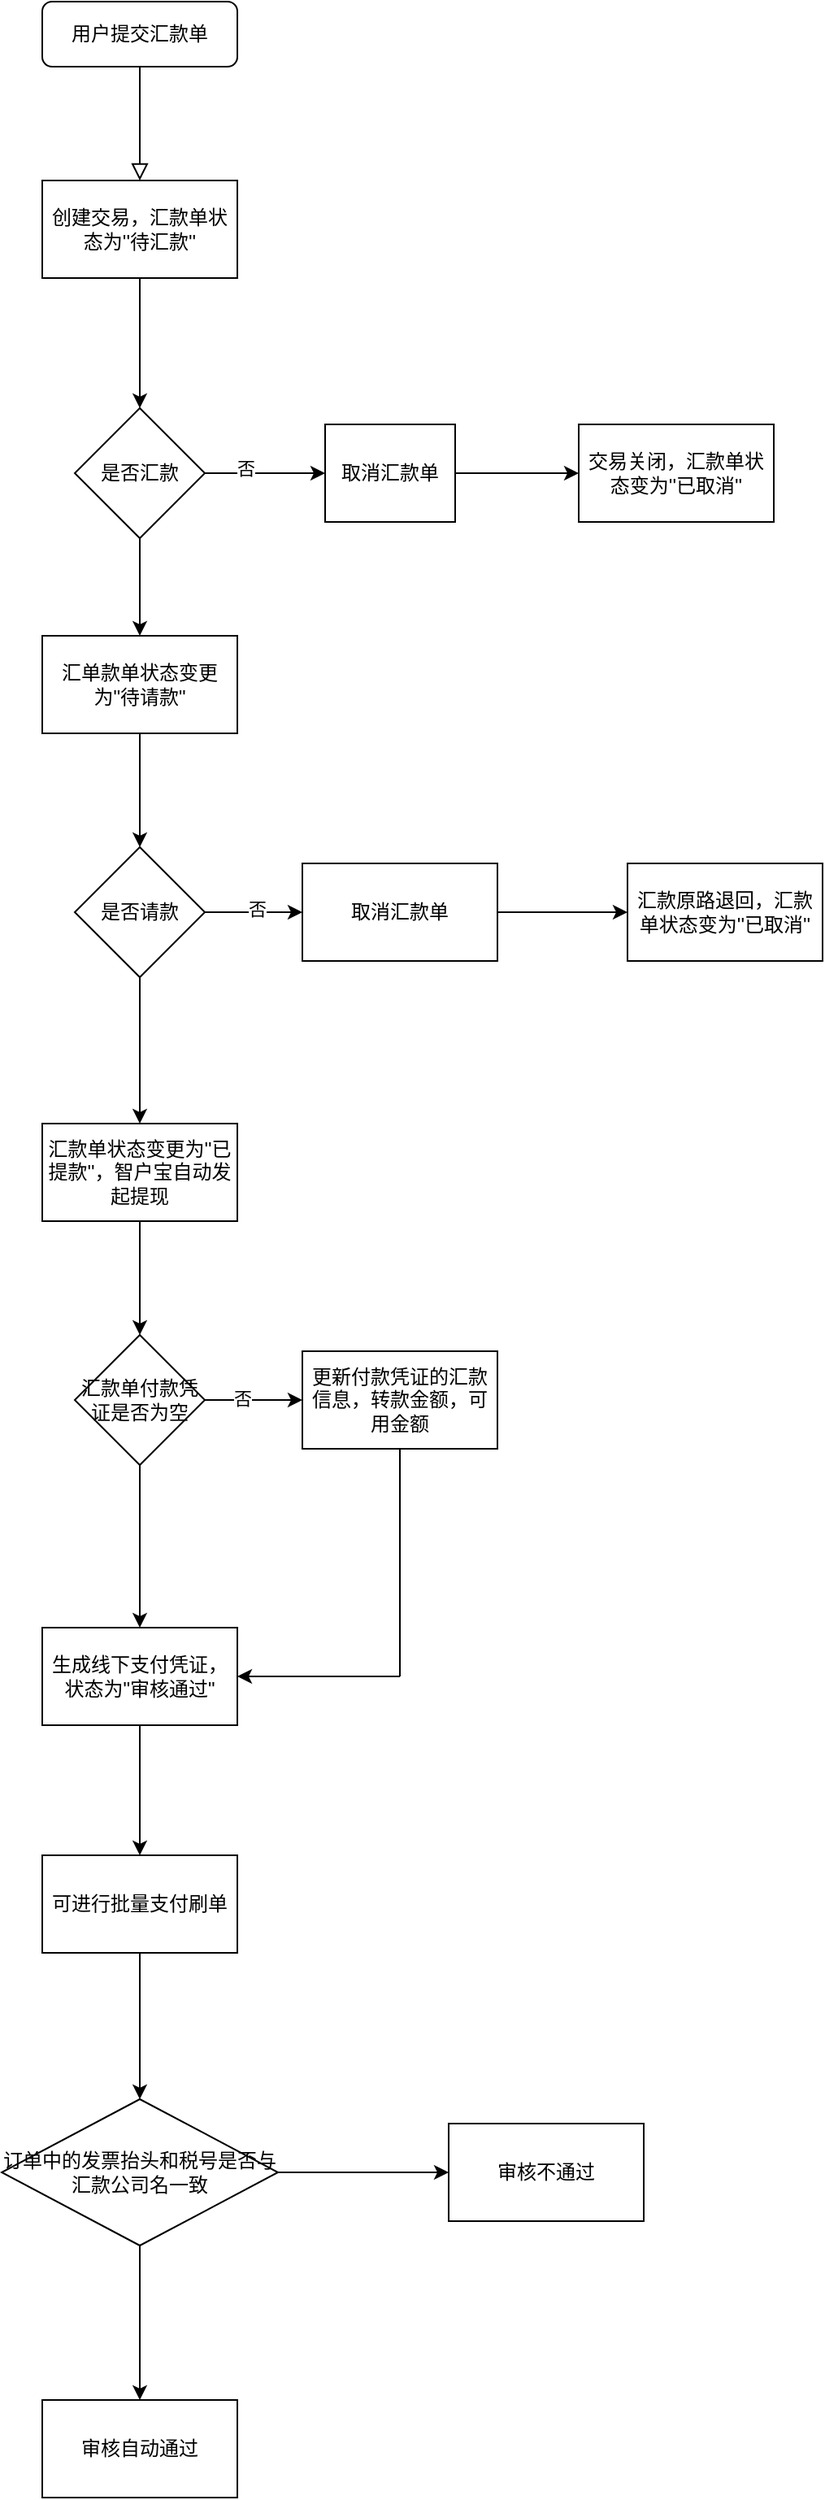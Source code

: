 <mxfile version="20.6.0" type="github">
  <diagram id="C5RBs43oDa-KdzZeNtuy" name="Page-1">
    <mxGraphModel dx="815" dy="542" grid="1" gridSize="10" guides="1" tooltips="1" connect="1" arrows="1" fold="1" page="1" pageScale="1" pageWidth="827" pageHeight="1169" math="0" shadow="0">
      <root>
        <mxCell id="WIyWlLk6GJQsqaUBKTNV-0" />
        <mxCell id="WIyWlLk6GJQsqaUBKTNV-1" parent="WIyWlLk6GJQsqaUBKTNV-0" />
        <mxCell id="WIyWlLk6GJQsqaUBKTNV-2" value="" style="rounded=0;html=1;jettySize=auto;orthogonalLoop=1;fontSize=11;endArrow=block;endFill=0;endSize=8;strokeWidth=1;shadow=0;labelBackgroundColor=none;edgeStyle=orthogonalEdgeStyle;" parent="WIyWlLk6GJQsqaUBKTNV-1" source="WIyWlLk6GJQsqaUBKTNV-3" edge="1">
          <mxGeometry relative="1" as="geometry">
            <mxPoint x="220" y="170" as="targetPoint" />
          </mxGeometry>
        </mxCell>
        <mxCell id="WIyWlLk6GJQsqaUBKTNV-3" value="用户提交汇款单" style="rounded=1;whiteSpace=wrap;html=1;fontSize=12;glass=0;strokeWidth=1;shadow=0;" parent="WIyWlLk6GJQsqaUBKTNV-1" vertex="1">
          <mxGeometry x="160" y="60" width="120" height="40" as="geometry" />
        </mxCell>
        <mxCell id="jxHOd6wvDyINd-V9LC7c-0" value="创建交易，汇款单状态为&#39;&#39;待汇款&#39;&#39;" style="rounded=0;whiteSpace=wrap;html=1;" parent="WIyWlLk6GJQsqaUBKTNV-1" vertex="1">
          <mxGeometry x="160" y="170" width="120" height="60" as="geometry" />
        </mxCell>
        <mxCell id="jxHOd6wvDyINd-V9LC7c-4" value="" style="edgeStyle=orthogonalEdgeStyle;rounded=0;orthogonalLoop=1;jettySize=auto;html=1;exitX=0.5;exitY=1;exitDx=0;exitDy=0;" parent="WIyWlLk6GJQsqaUBKTNV-1" source="jxHOd6wvDyINd-V9LC7c-6" target="jxHOd6wvDyINd-V9LC7c-3" edge="1">
          <mxGeometry relative="1" as="geometry">
            <mxPoint x="220" y="555" as="sourcePoint" />
          </mxGeometry>
        </mxCell>
        <mxCell id="jxHOd6wvDyINd-V9LC7c-16" value="" style="edgeStyle=orthogonalEdgeStyle;rounded=0;orthogonalLoop=1;jettySize=auto;html=1;" parent="WIyWlLk6GJQsqaUBKTNV-1" source="jxHOd6wvDyINd-V9LC7c-3" target="jxHOd6wvDyINd-V9LC7c-15" edge="1">
          <mxGeometry relative="1" as="geometry" />
        </mxCell>
        <mxCell id="jxHOd6wvDyINd-V9LC7c-3" value="汇单款单状态变更为&quot;待请款&quot;" style="whiteSpace=wrap;html=1;rounded=0;" parent="WIyWlLk6GJQsqaUBKTNV-1" vertex="1">
          <mxGeometry x="160" y="450" width="120" height="60" as="geometry" />
        </mxCell>
        <mxCell id="jxHOd6wvDyINd-V9LC7c-9" value="" style="edgeStyle=orthogonalEdgeStyle;rounded=0;orthogonalLoop=1;jettySize=auto;html=1;" parent="WIyWlLk6GJQsqaUBKTNV-1" source="jxHOd6wvDyINd-V9LC7c-6" target="jxHOd6wvDyINd-V9LC7c-8" edge="1">
          <mxGeometry relative="1" as="geometry" />
        </mxCell>
        <mxCell id="jxHOd6wvDyINd-V9LC7c-10" value="否" style="edgeLabel;html=1;align=center;verticalAlign=middle;resizable=0;points=[];" parent="jxHOd6wvDyINd-V9LC7c-9" vertex="1" connectable="0">
          <mxGeometry x="-0.342" y="3" relative="1" as="geometry">
            <mxPoint as="offset" />
          </mxGeometry>
        </mxCell>
        <mxCell id="jxHOd6wvDyINd-V9LC7c-6" value="是否汇款" style="rhombus;whiteSpace=wrap;html=1;rounded=0;" parent="WIyWlLk6GJQsqaUBKTNV-1" vertex="1">
          <mxGeometry x="180" y="310" width="80" height="80" as="geometry" />
        </mxCell>
        <mxCell id="jxHOd6wvDyINd-V9LC7c-7" value="" style="endArrow=classic;html=1;rounded=0;exitX=0.5;exitY=1;exitDx=0;exitDy=0;entryX=0.5;entryY=0;entryDx=0;entryDy=0;" parent="WIyWlLk6GJQsqaUBKTNV-1" source="jxHOd6wvDyINd-V9LC7c-0" target="jxHOd6wvDyINd-V9LC7c-6" edge="1">
          <mxGeometry width="50" height="50" relative="1" as="geometry">
            <mxPoint x="390" y="370" as="sourcePoint" />
            <mxPoint x="440" y="320" as="targetPoint" />
          </mxGeometry>
        </mxCell>
        <mxCell id="jxHOd6wvDyINd-V9LC7c-12" value="" style="edgeStyle=orthogonalEdgeStyle;rounded=0;orthogonalLoop=1;jettySize=auto;html=1;" parent="WIyWlLk6GJQsqaUBKTNV-1" source="jxHOd6wvDyINd-V9LC7c-8" target="jxHOd6wvDyINd-V9LC7c-11" edge="1">
          <mxGeometry relative="1" as="geometry" />
        </mxCell>
        <mxCell id="jxHOd6wvDyINd-V9LC7c-8" value="取消汇款单" style="whiteSpace=wrap;html=1;rounded=0;" parent="WIyWlLk6GJQsqaUBKTNV-1" vertex="1">
          <mxGeometry x="334" y="320" width="80" height="60" as="geometry" />
        </mxCell>
        <mxCell id="jxHOd6wvDyINd-V9LC7c-11" value="交易关闭，汇款单状态变为&#39;&#39;已取消&#39;&#39;" style="whiteSpace=wrap;html=1;rounded=0;" parent="WIyWlLk6GJQsqaUBKTNV-1" vertex="1">
          <mxGeometry x="490" y="320" width="120" height="60" as="geometry" />
        </mxCell>
        <mxCell id="jxHOd6wvDyINd-V9LC7c-18" value="" style="edgeStyle=orthogonalEdgeStyle;rounded=0;orthogonalLoop=1;jettySize=auto;html=1;" parent="WIyWlLk6GJQsqaUBKTNV-1" source="jxHOd6wvDyINd-V9LC7c-15" target="jxHOd6wvDyINd-V9LC7c-17" edge="1">
          <mxGeometry relative="1" as="geometry" />
        </mxCell>
        <mxCell id="jxHOd6wvDyINd-V9LC7c-21" value="否" style="edgeLabel;html=1;align=center;verticalAlign=middle;resizable=0;points=[];" parent="jxHOd6wvDyINd-V9LC7c-18" vertex="1" connectable="0">
          <mxGeometry x="0.058" y="2" relative="1" as="geometry">
            <mxPoint as="offset" />
          </mxGeometry>
        </mxCell>
        <mxCell id="jxHOd6wvDyINd-V9LC7c-25" value="" style="edgeStyle=orthogonalEdgeStyle;rounded=0;orthogonalLoop=1;jettySize=auto;html=1;" parent="WIyWlLk6GJQsqaUBKTNV-1" source="jxHOd6wvDyINd-V9LC7c-15" target="jxHOd6wvDyINd-V9LC7c-24" edge="1">
          <mxGeometry relative="1" as="geometry" />
        </mxCell>
        <mxCell id="jxHOd6wvDyINd-V9LC7c-15" value="是否请款" style="rhombus;whiteSpace=wrap;html=1;rounded=0;" parent="WIyWlLk6GJQsqaUBKTNV-1" vertex="1">
          <mxGeometry x="180" y="580" width="80" height="80" as="geometry" />
        </mxCell>
        <mxCell id="jxHOd6wvDyINd-V9LC7c-23" value="" style="edgeStyle=orthogonalEdgeStyle;rounded=0;orthogonalLoop=1;jettySize=auto;html=1;" parent="WIyWlLk6GJQsqaUBKTNV-1" source="jxHOd6wvDyINd-V9LC7c-17" target="jxHOd6wvDyINd-V9LC7c-22" edge="1">
          <mxGeometry relative="1" as="geometry" />
        </mxCell>
        <mxCell id="jxHOd6wvDyINd-V9LC7c-17" value="取消汇款单" style="whiteSpace=wrap;html=1;rounded=0;" parent="WIyWlLk6GJQsqaUBKTNV-1" vertex="1">
          <mxGeometry x="320" y="590" width="120" height="60" as="geometry" />
        </mxCell>
        <mxCell id="jxHOd6wvDyINd-V9LC7c-22" value="汇款原路退回，汇款单状态变为&#39;&#39;已取消&#39;&#39;" style="whiteSpace=wrap;html=1;rounded=0;" parent="WIyWlLk6GJQsqaUBKTNV-1" vertex="1">
          <mxGeometry x="520" y="590" width="120" height="60" as="geometry" />
        </mxCell>
        <mxCell id="rYNuNte5FlujtF33tFsd-9" value="" style="edgeStyle=orthogonalEdgeStyle;rounded=0;orthogonalLoop=1;jettySize=auto;html=1;" edge="1" parent="WIyWlLk6GJQsqaUBKTNV-1" source="jxHOd6wvDyINd-V9LC7c-24" target="rYNuNte5FlujtF33tFsd-8">
          <mxGeometry relative="1" as="geometry" />
        </mxCell>
        <mxCell id="jxHOd6wvDyINd-V9LC7c-24" value="汇款单状态变更为&#39;&#39;已提款&#39;&#39;，智户宝自动发起提现" style="whiteSpace=wrap;html=1;rounded=0;" parent="WIyWlLk6GJQsqaUBKTNV-1" vertex="1">
          <mxGeometry x="160" y="750" width="120" height="60" as="geometry" />
        </mxCell>
        <mxCell id="rYNuNte5FlujtF33tFsd-1" value="" style="edgeStyle=orthogonalEdgeStyle;rounded=0;orthogonalLoop=1;jettySize=auto;html=1;" edge="1" parent="WIyWlLk6GJQsqaUBKTNV-1" source="jxHOd6wvDyINd-V9LC7c-26" target="rYNuNte5FlujtF33tFsd-0">
          <mxGeometry relative="1" as="geometry" />
        </mxCell>
        <mxCell id="jxHOd6wvDyINd-V9LC7c-26" value="生成线下支付凭证，状态为&quot;审核通过&quot;" style="whiteSpace=wrap;html=1;rounded=0;" parent="WIyWlLk6GJQsqaUBKTNV-1" vertex="1">
          <mxGeometry x="160" y="1060" width="120" height="60" as="geometry" />
        </mxCell>
        <mxCell id="rYNuNte5FlujtF33tFsd-3" value="" style="edgeStyle=orthogonalEdgeStyle;rounded=0;orthogonalLoop=1;jettySize=auto;html=1;" edge="1" parent="WIyWlLk6GJQsqaUBKTNV-1" source="rYNuNte5FlujtF33tFsd-0" target="rYNuNte5FlujtF33tFsd-2">
          <mxGeometry relative="1" as="geometry" />
        </mxCell>
        <mxCell id="rYNuNte5FlujtF33tFsd-0" value="可进行批量支付刷单" style="whiteSpace=wrap;html=1;rounded=0;" vertex="1" parent="WIyWlLk6GJQsqaUBKTNV-1">
          <mxGeometry x="160" y="1200" width="120" height="60" as="geometry" />
        </mxCell>
        <mxCell id="rYNuNte5FlujtF33tFsd-5" value="" style="edgeStyle=orthogonalEdgeStyle;rounded=0;orthogonalLoop=1;jettySize=auto;html=1;" edge="1" parent="WIyWlLk6GJQsqaUBKTNV-1" source="rYNuNte5FlujtF33tFsd-2" target="rYNuNte5FlujtF33tFsd-4">
          <mxGeometry relative="1" as="geometry" />
        </mxCell>
        <mxCell id="rYNuNte5FlujtF33tFsd-7" value="" style="edgeStyle=orthogonalEdgeStyle;rounded=0;orthogonalLoop=1;jettySize=auto;html=1;" edge="1" parent="WIyWlLk6GJQsqaUBKTNV-1" source="rYNuNte5FlujtF33tFsd-2" target="rYNuNte5FlujtF33tFsd-6">
          <mxGeometry relative="1" as="geometry" />
        </mxCell>
        <mxCell id="rYNuNte5FlujtF33tFsd-2" value="订单中的发票抬头和税号是否与汇款公司名一致" style="rhombus;whiteSpace=wrap;html=1;rounded=0;" vertex="1" parent="WIyWlLk6GJQsqaUBKTNV-1">
          <mxGeometry x="135" y="1350" width="170" height="90" as="geometry" />
        </mxCell>
        <mxCell id="rYNuNte5FlujtF33tFsd-4" value="审核不通过" style="whiteSpace=wrap;html=1;rounded=0;" vertex="1" parent="WIyWlLk6GJQsqaUBKTNV-1">
          <mxGeometry x="410" y="1365" width="120" height="60" as="geometry" />
        </mxCell>
        <mxCell id="rYNuNte5FlujtF33tFsd-6" value="审核自动通过" style="whiteSpace=wrap;html=1;rounded=0;" vertex="1" parent="WIyWlLk6GJQsqaUBKTNV-1">
          <mxGeometry x="160" y="1535" width="120" height="60" as="geometry" />
        </mxCell>
        <mxCell id="rYNuNte5FlujtF33tFsd-13" value="" style="edgeStyle=orthogonalEdgeStyle;rounded=0;orthogonalLoop=1;jettySize=auto;html=1;" edge="1" parent="WIyWlLk6GJQsqaUBKTNV-1" source="rYNuNte5FlujtF33tFsd-8" target="rYNuNte5FlujtF33tFsd-12">
          <mxGeometry relative="1" as="geometry" />
        </mxCell>
        <mxCell id="rYNuNte5FlujtF33tFsd-14" value="否" style="edgeLabel;html=1;align=center;verticalAlign=middle;resizable=0;points=[];" vertex="1" connectable="0" parent="rYNuNte5FlujtF33tFsd-13">
          <mxGeometry x="-0.242" y="1" relative="1" as="geometry">
            <mxPoint as="offset" />
          </mxGeometry>
        </mxCell>
        <mxCell id="rYNuNte5FlujtF33tFsd-8" value="汇款单付款凭证是否为空" style="rhombus;whiteSpace=wrap;html=1;rounded=0;" vertex="1" parent="WIyWlLk6GJQsqaUBKTNV-1">
          <mxGeometry x="180" y="880" width="80" height="80" as="geometry" />
        </mxCell>
        <mxCell id="rYNuNte5FlujtF33tFsd-10" value="" style="endArrow=classic;html=1;rounded=0;exitX=0.5;exitY=1;exitDx=0;exitDy=0;entryX=0.5;entryY=0;entryDx=0;entryDy=0;" edge="1" parent="WIyWlLk6GJQsqaUBKTNV-1" source="rYNuNte5FlujtF33tFsd-8" target="jxHOd6wvDyINd-V9LC7c-26">
          <mxGeometry width="50" height="50" relative="1" as="geometry">
            <mxPoint x="410" y="1030" as="sourcePoint" />
            <mxPoint x="460" y="980" as="targetPoint" />
          </mxGeometry>
        </mxCell>
        <mxCell id="rYNuNte5FlujtF33tFsd-12" value="更新付款凭证的汇款信息，转款金额，可用金额" style="whiteSpace=wrap;html=1;rounded=0;" vertex="1" parent="WIyWlLk6GJQsqaUBKTNV-1">
          <mxGeometry x="320" y="890" width="120" height="60" as="geometry" />
        </mxCell>
        <mxCell id="rYNuNte5FlujtF33tFsd-20" value="" style="endArrow=none;html=1;rounded=0;entryX=0.5;entryY=1;entryDx=0;entryDy=0;" edge="1" parent="WIyWlLk6GJQsqaUBKTNV-1" target="rYNuNte5FlujtF33tFsd-12">
          <mxGeometry width="50" height="50" relative="1" as="geometry">
            <mxPoint x="380" y="1090" as="sourcePoint" />
            <mxPoint x="430" y="990" as="targetPoint" />
          </mxGeometry>
        </mxCell>
        <mxCell id="rYNuNte5FlujtF33tFsd-21" value="" style="endArrow=classic;html=1;rounded=0;entryX=1;entryY=0.5;entryDx=0;entryDy=0;" edge="1" parent="WIyWlLk6GJQsqaUBKTNV-1" target="jxHOd6wvDyINd-V9LC7c-26">
          <mxGeometry width="50" height="50" relative="1" as="geometry">
            <mxPoint x="380" y="1090" as="sourcePoint" />
            <mxPoint x="440" y="990" as="targetPoint" />
          </mxGeometry>
        </mxCell>
      </root>
    </mxGraphModel>
  </diagram>
</mxfile>
